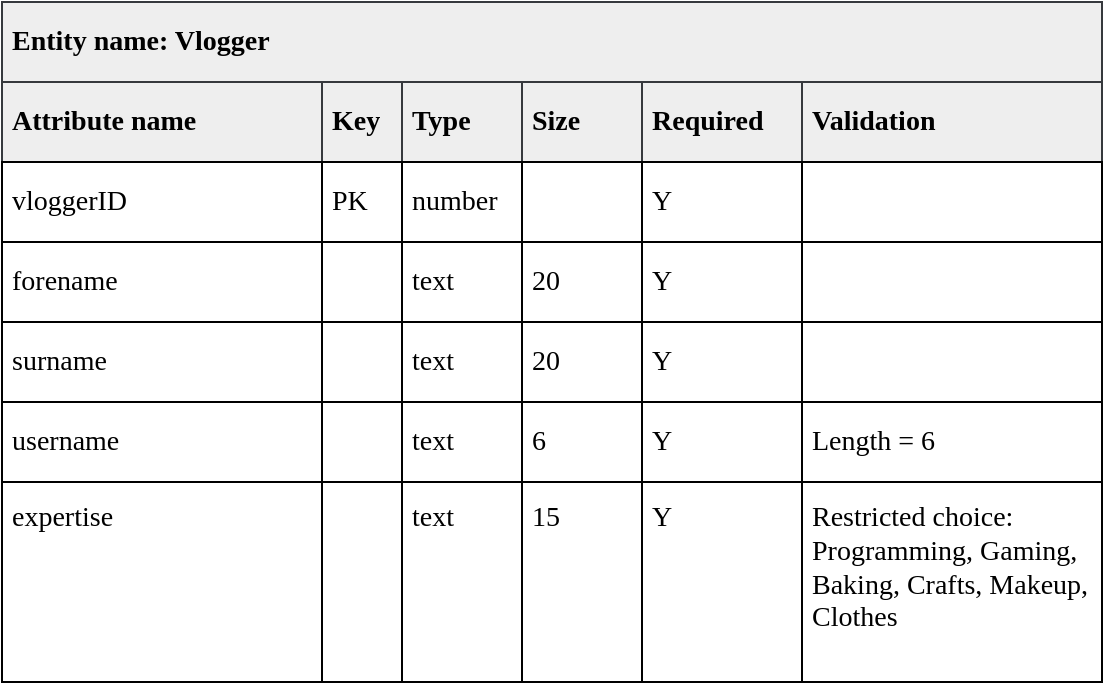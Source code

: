 <mxfile version="24.7.8">
  <diagram id="JSeTmKmpEg_ac6eDD1_o" name="dd">
    <mxGraphModel dx="882" dy="677" grid="1" gridSize="10" guides="1" tooltips="1" connect="1" arrows="1" fold="1" page="1" pageScale="1" pageWidth="1169" pageHeight="827" math="0" shadow="0">
      <root>
        <mxCell id="0" />
        <mxCell id="1" parent="0" />
        <mxCell id="6sAHpHZGAtFHMqBKG0Os-1" value="Entity&amp;nbsp;name: Vlogger" style="rounded=0;whiteSpace=wrap;html=1;align=left;fontFamily=Trebuchet MS;fontStyle=1;fontSize=14;fillColor=#eeeeee;strokeColor=#36393d;spacing=5;" parent="1" vertex="1">
          <mxGeometry x="240" y="40" width="550" height="40" as="geometry" />
        </mxCell>
        <mxCell id="6sAHpHZGAtFHMqBKG0Os-2" value="Attribute name" style="rounded=0;whiteSpace=wrap;html=1;align=left;fontStyle=1;fontFamily=Trebuchet MS;fontSize=14;fillColor=#eeeeee;strokeColor=#36393d;spacing=5;" parent="1" vertex="1">
          <mxGeometry x="240" y="80" width="160" height="40" as="geometry" />
        </mxCell>
        <mxCell id="6sAHpHZGAtFHMqBKG0Os-3" value="vloggerID" style="rounded=0;whiteSpace=wrap;html=1;align=left;fontFamily=Trebuchet MS;fontSize=14;spacing=5;" parent="1" vertex="1">
          <mxGeometry x="240" y="120" width="160" height="40" as="geometry" />
        </mxCell>
        <mxCell id="6sAHpHZGAtFHMqBKG0Os-4" value="forename" style="rounded=0;whiteSpace=wrap;html=1;align=left;fontFamily=Trebuchet MS;fontSize=14;spacing=5;" parent="1" vertex="1">
          <mxGeometry x="240" y="160" width="160" height="40" as="geometry" />
        </mxCell>
        <mxCell id="6sAHpHZGAtFHMqBKG0Os-5" value="username" style="rounded=0;whiteSpace=wrap;html=1;align=left;fontFamily=Trebuchet MS;fontSize=14;spacing=5;" parent="1" vertex="1">
          <mxGeometry x="240" y="240" width="160" height="40" as="geometry" />
        </mxCell>
        <mxCell id="6sAHpHZGAtFHMqBKG0Os-6" value="expertise&lt;br style=&quot;font-size: 14px;&quot;&gt;" style="rounded=0;whiteSpace=wrap;html=1;align=left;fontFamily=Trebuchet MS;fontSize=14;spacing=5;verticalAlign=top;" parent="1" vertex="1">
          <mxGeometry x="240" y="280" width="160" height="100" as="geometry" />
        </mxCell>
        <mxCell id="6sAHpHZGAtFHMqBKG0Os-7" value="Key&lt;br style=&quot;font-size: 14px;&quot;&gt;" style="rounded=0;whiteSpace=wrap;html=1;align=left;fontStyle=1;fontFamily=Trebuchet MS;fontSize=14;fillColor=#eeeeee;strokeColor=#36393d;spacing=5;" parent="1" vertex="1">
          <mxGeometry x="400" y="80" width="40" height="40" as="geometry" />
        </mxCell>
        <mxCell id="6sAHpHZGAtFHMqBKG0Os-8" value="PK" style="rounded=0;whiteSpace=wrap;html=1;align=left;fontStyle=0;fontFamily=Trebuchet MS;fontSize=14;spacing=5;" parent="1" vertex="1">
          <mxGeometry x="400" y="120" width="40" height="40" as="geometry" />
        </mxCell>
        <mxCell id="6sAHpHZGAtFHMqBKG0Os-9" value="" style="rounded=0;whiteSpace=wrap;html=1;align=left;fontStyle=0;fontFamily=Trebuchet MS;fontSize=14;spacing=5;" parent="1" vertex="1">
          <mxGeometry x="400" y="160" width="40" height="40" as="geometry" />
        </mxCell>
        <mxCell id="6sAHpHZGAtFHMqBKG0Os-10" value="" style="rounded=0;whiteSpace=wrap;html=1;align=left;fontStyle=0;fontFamily=Trebuchet MS;fontSize=14;spacing=5;" parent="1" vertex="1">
          <mxGeometry x="400" y="240" width="40" height="40" as="geometry" />
        </mxCell>
        <mxCell id="6sAHpHZGAtFHMqBKG0Os-11" value="" style="rounded=0;whiteSpace=wrap;html=1;align=left;fontStyle=0;fontFamily=Trebuchet MS;fontSize=14;spacing=5;verticalAlign=top;" parent="1" vertex="1">
          <mxGeometry x="400" y="280" width="40" height="100" as="geometry" />
        </mxCell>
        <mxCell id="6sAHpHZGAtFHMqBKG0Os-13" value="Type" style="rounded=0;whiteSpace=wrap;html=1;align=left;fontStyle=1;fontFamily=Trebuchet MS;fontSize=14;fillColor=#eeeeee;strokeColor=#36393d;spacing=5;" parent="1" vertex="1">
          <mxGeometry x="440" y="80" width="60" height="40" as="geometry" />
        </mxCell>
        <mxCell id="6sAHpHZGAtFHMqBKG0Os-14" value="number" style="rounded=0;whiteSpace=wrap;html=1;align=left;fontStyle=0;fontFamily=Trebuchet MS;fontSize=14;spacing=5;" parent="1" vertex="1">
          <mxGeometry x="440" y="120" width="60" height="40" as="geometry" />
        </mxCell>
        <mxCell id="6sAHpHZGAtFHMqBKG0Os-15" value="text" style="rounded=0;whiteSpace=wrap;html=1;align=left;fontStyle=0;fontFamily=Trebuchet MS;fontSize=14;spacing=5;" parent="1" vertex="1">
          <mxGeometry x="440" y="160" width="60" height="40" as="geometry" />
        </mxCell>
        <mxCell id="6sAHpHZGAtFHMqBKG0Os-16" value="text" style="rounded=0;whiteSpace=wrap;html=1;align=left;fontStyle=0;fontFamily=Trebuchet MS;fontSize=14;spacing=5;" parent="1" vertex="1">
          <mxGeometry x="440" y="240" width="60" height="40" as="geometry" />
        </mxCell>
        <mxCell id="6sAHpHZGAtFHMqBKG0Os-17" value="text" style="rounded=0;whiteSpace=wrap;html=1;align=left;fontStyle=0;fontFamily=Trebuchet MS;fontSize=14;spacing=5;verticalAlign=top;" parent="1" vertex="1">
          <mxGeometry x="440" y="280" width="60" height="100" as="geometry" />
        </mxCell>
        <mxCell id="6sAHpHZGAtFHMqBKG0Os-18" value="Size" style="rounded=0;whiteSpace=wrap;html=1;align=left;fontStyle=1;fontFamily=Trebuchet MS;fontSize=14;fillColor=#eeeeee;strokeColor=#36393d;spacing=5;" parent="1" vertex="1">
          <mxGeometry x="500" y="80" width="60" height="40" as="geometry" />
        </mxCell>
        <mxCell id="6sAHpHZGAtFHMqBKG0Os-19" value="" style="rounded=0;whiteSpace=wrap;html=1;align=left;fontStyle=0;fontFamily=Trebuchet MS;fontSize=14;spacing=5;" parent="1" vertex="1">
          <mxGeometry x="500" y="120" width="60" height="40" as="geometry" />
        </mxCell>
        <mxCell id="6sAHpHZGAtFHMqBKG0Os-20" value="20" style="rounded=0;whiteSpace=wrap;html=1;align=left;fontStyle=0;fontFamily=Trebuchet MS;fontSize=14;spacing=5;" parent="1" vertex="1">
          <mxGeometry x="500" y="160" width="60" height="40" as="geometry" />
        </mxCell>
        <mxCell id="6sAHpHZGAtFHMqBKG0Os-21" value="6" style="rounded=0;whiteSpace=wrap;html=1;align=left;fontStyle=0;fontFamily=Trebuchet MS;fontSize=14;spacing=5;" parent="1" vertex="1">
          <mxGeometry x="500" y="240" width="60" height="40" as="geometry" />
        </mxCell>
        <mxCell id="6sAHpHZGAtFHMqBKG0Os-22" value="15" style="rounded=0;whiteSpace=wrap;html=1;align=left;fontStyle=0;fontFamily=Trebuchet MS;fontSize=14;spacing=5;verticalAlign=top;" parent="1" vertex="1">
          <mxGeometry x="500" y="280" width="60" height="100" as="geometry" />
        </mxCell>
        <mxCell id="6sAHpHZGAtFHMqBKG0Os-23" value="Required" style="rounded=0;whiteSpace=wrap;html=1;align=left;fontStyle=1;fontFamily=Trebuchet MS;fontSize=14;fillColor=#eeeeee;strokeColor=#36393d;spacing=5;" parent="1" vertex="1">
          <mxGeometry x="560" y="80" width="80" height="40" as="geometry" />
        </mxCell>
        <mxCell id="6sAHpHZGAtFHMqBKG0Os-24" value="Y" style="rounded=0;whiteSpace=wrap;html=1;align=left;fontStyle=0;fontFamily=Trebuchet MS;fontSize=14;spacing=5;verticalAlign=top;" parent="1" vertex="1">
          <mxGeometry x="560" y="280" width="80" height="100" as="geometry" />
        </mxCell>
        <mxCell id="6sAHpHZGAtFHMqBKG0Os-25" value="Y" style="rounded=0;whiteSpace=wrap;html=1;align=left;fontStyle=0;fontFamily=Trebuchet MS;fontSize=14;spacing=5;" parent="1" vertex="1">
          <mxGeometry x="560" y="120" width="80" height="40" as="geometry" />
        </mxCell>
        <mxCell id="6sAHpHZGAtFHMqBKG0Os-26" value="Y" style="rounded=0;whiteSpace=wrap;html=1;align=left;fontStyle=0;fontFamily=Trebuchet MS;fontSize=14;spacing=5;" parent="1" vertex="1">
          <mxGeometry x="560" y="160" width="80" height="40" as="geometry" />
        </mxCell>
        <mxCell id="6sAHpHZGAtFHMqBKG0Os-27" value="Y" style="rounded=0;whiteSpace=wrap;html=1;align=left;fontStyle=0;fontFamily=Trebuchet MS;fontSize=14;spacing=5;" parent="1" vertex="1">
          <mxGeometry x="560" y="240" width="80" height="40" as="geometry" />
        </mxCell>
        <mxCell id="6sAHpHZGAtFHMqBKG0Os-28" value="Validation" style="rounded=0;whiteSpace=wrap;html=1;align=left;fontStyle=1;fontFamily=Trebuchet MS;fontSize=14;fillColor=#eeeeee;strokeColor=#36393d;spacing=5;" parent="1" vertex="1">
          <mxGeometry x="640" y="80" width="150" height="40" as="geometry" />
        </mxCell>
        <mxCell id="6sAHpHZGAtFHMqBKG0Os-29" value="" style="rounded=0;whiteSpace=wrap;html=1;align=left;fontStyle=0;fontFamily=Trebuchet MS;fontSize=14;spacing=5;" parent="1" vertex="1">
          <mxGeometry x="640" y="120" width="150" height="40" as="geometry" />
        </mxCell>
        <mxCell id="6sAHpHZGAtFHMqBKG0Os-30" value="" style="rounded=0;whiteSpace=wrap;html=1;align=left;fontStyle=0;fontFamily=Trebuchet MS;fontSize=14;spacing=5;" parent="1" vertex="1">
          <mxGeometry x="640" y="160" width="150" height="40" as="geometry" />
        </mxCell>
        <mxCell id="6sAHpHZGAtFHMqBKG0Os-31" value="Length = 6" style="rounded=0;whiteSpace=wrap;html=1;align=left;fontStyle=0;fontFamily=Trebuchet MS;fontSize=14;spacing=5;" parent="1" vertex="1">
          <mxGeometry x="640" y="240" width="150" height="40" as="geometry" />
        </mxCell>
        <mxCell id="6sAHpHZGAtFHMqBKG0Os-32" value="Restricted choice: Programming, Gaming, Baking, Crafts, Makeup, Clothes" style="rounded=0;whiteSpace=wrap;html=1;align=left;fontStyle=0;fontFamily=Trebuchet MS;fontSize=14;spacing=5;verticalAlign=top;" parent="1" vertex="1">
          <mxGeometry x="640" y="280" width="150" height="100" as="geometry" />
        </mxCell>
        <mxCell id="6sAHpHZGAtFHMqBKG0Os-64" value="surname" style="rounded=0;whiteSpace=wrap;html=1;align=left;fontFamily=Trebuchet MS;fontSize=14;spacing=5;" parent="1" vertex="1">
          <mxGeometry x="240" y="200" width="160" height="40" as="geometry" />
        </mxCell>
        <mxCell id="6sAHpHZGAtFHMqBKG0Os-65" value="" style="rounded=0;whiteSpace=wrap;html=1;align=left;fontStyle=0;fontFamily=Trebuchet MS;fontSize=14;spacing=5;" parent="1" vertex="1">
          <mxGeometry x="400" y="200" width="40" height="40" as="geometry" />
        </mxCell>
        <mxCell id="6sAHpHZGAtFHMqBKG0Os-66" value="text" style="rounded=0;whiteSpace=wrap;html=1;align=left;fontStyle=0;fontFamily=Trebuchet MS;fontSize=14;spacing=5;" parent="1" vertex="1">
          <mxGeometry x="440" y="200" width="60" height="40" as="geometry" />
        </mxCell>
        <mxCell id="6sAHpHZGAtFHMqBKG0Os-67" value="20" style="rounded=0;whiteSpace=wrap;html=1;align=left;fontStyle=0;fontFamily=Trebuchet MS;fontSize=14;spacing=5;" parent="1" vertex="1">
          <mxGeometry x="500" y="200" width="60" height="40" as="geometry" />
        </mxCell>
        <mxCell id="6sAHpHZGAtFHMqBKG0Os-68" value="Y" style="rounded=0;whiteSpace=wrap;html=1;align=left;fontStyle=0;fontFamily=Trebuchet MS;fontSize=14;spacing=5;" parent="1" vertex="1">
          <mxGeometry x="560" y="200" width="80" height="40" as="geometry" />
        </mxCell>
        <mxCell id="6sAHpHZGAtFHMqBKG0Os-69" value="" style="rounded=0;whiteSpace=wrap;html=1;align=left;fontStyle=0;fontFamily=Trebuchet MS;fontSize=14;spacing=5;" parent="1" vertex="1">
          <mxGeometry x="640" y="200" width="150" height="40" as="geometry" />
        </mxCell>
      </root>
    </mxGraphModel>
  </diagram>
</mxfile>
